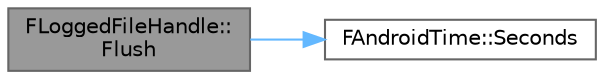 digraph "FLoggedFileHandle::Flush"
{
 // INTERACTIVE_SVG=YES
 // LATEX_PDF_SIZE
  bgcolor="transparent";
  edge [fontname=Helvetica,fontsize=10,labelfontname=Helvetica,labelfontsize=10];
  node [fontname=Helvetica,fontsize=10,shape=box,height=0.2,width=0.4];
  rankdir="LR";
  Node1 [id="Node000001",label="FLoggedFileHandle::\lFlush",height=0.2,width=0.4,color="gray40", fillcolor="grey60", style="filled", fontcolor="black",tooltip="Flushes file handle to disk."];
  Node1 -> Node2 [id="edge1_Node000001_Node000002",color="steelblue1",style="solid",tooltip=" "];
  Node2 [id="Node000002",label="FAndroidTime::Seconds",height=0.2,width=0.4,color="grey40", fillcolor="white", style="filled",URL="$d1/d27/structFAndroidTime.html#ad64caf5a4cf7be5a98034240d951a54e",tooltip=" "];
}
